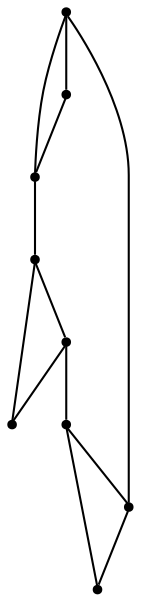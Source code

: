 graph {
  node [shape=point,comment="{\"directed\":false,\"doi\":\"10.1007/978-3-319-03841-4_14\",\"figure\":\"1 (3)\"}"]

  v0 [pos="691.3119403702727,912.8870354454533"]
  v1 [pos="547.2372628352664,911.8993758666963"]
  v2 [pos="763.3805504111268,913.4705252918784"]
  v3 [pos="682.4305169936843,966.9165673538746"]
  v4 [pos="619.2725338176549,948.9054516105421"]
  v5 [pos="673.3698643657643,1056.9607001058082"]
  v6 [pos="655.3527118555508,966.9165673538746"]
  v7 [pos="603.2109334085849,976.2183213572594"]
  v8 [pos="645.3204547203245,1025.3263427868321"]

  v0 -- v1 [id="-1",pos="691.3119403702727,912.8870354454533 547.2372628352664,911.8993758666963 547.2372628352664,911.8993758666963 547.2372628352664,911.8993758666963"]
  v1 -- v7 [id="-3",pos="547.2372628352664,911.8993758666963 603.2109334085849,976.2183213572594 603.2109334085849,976.2183213572594 603.2109334085849,976.2183213572594"]
  v7 -- v8 [id="-4",pos="603.2109334085849,976.2183213572594 645.3204547203245,1025.3263427868321 645.3204547203245,1025.3263427868321 645.3204547203245,1025.3263427868321"]
  v8 -- v5 [id="-5",pos="645.3204547203245,1025.3263427868321 673.3698643657643,1056.9607001058082 673.3698643657643,1056.9607001058082 673.3698643657643,1056.9607001058082"]
  v4 -- v1 [id="-7",pos="619.2725338176549,948.9054516105421 547.2372628352664,911.8993758666963 547.2372628352664,911.8993758666963 547.2372628352664,911.8993758666963"]
  v8 -- v6 [id="-9",pos="645.3204547203245,1025.3263427868321 655.3527118555508,966.9165673538746 655.3527118555508,966.9165673538746 655.3527118555508,966.9165673538746"]
  v6 -- v7 [id="-11",pos="655.3527118555508,966.9165673538746 603.2109334085849,976.2183213572594 603.2109334085849,976.2183213572594 603.2109334085849,976.2183213572594"]
  v5 -- v2 [id="-13",pos="673.3698643657643,1056.9607001058082 763.3805504111268,913.4705252918784 763.3805504111268,913.4705252918784 763.3805504111268,913.4705252918784"]
  v3 -- v5 [id="-15",pos="682.4305169936843,966.9165673538746 673.3698643657643,1056.9607001058082 673.3698643657643,1056.9607001058082 673.3698643657643,1056.9607001058082"]
  v0 -- v4 [id="-17",pos="691.3119403702727,912.8870354454533 619.2725338176549,948.9054516105421 619.2725338176549,948.9054516105421 619.2725338176549,948.9054516105421"]
  v2 -- v3 [id="-19",pos="763.3805504111268,913.4705252918784 682.4305169936843,966.9165673538746 682.4305169936843,966.9165673538746 682.4305169936843,966.9165673538746"]
  v2 -- v0 [id="-21",pos="763.3805504111268,913.4705252918784 691.3119403702727,912.8870354454533 691.3119403702727,912.8870354454533 691.3119403702727,912.8870354454533"]
}